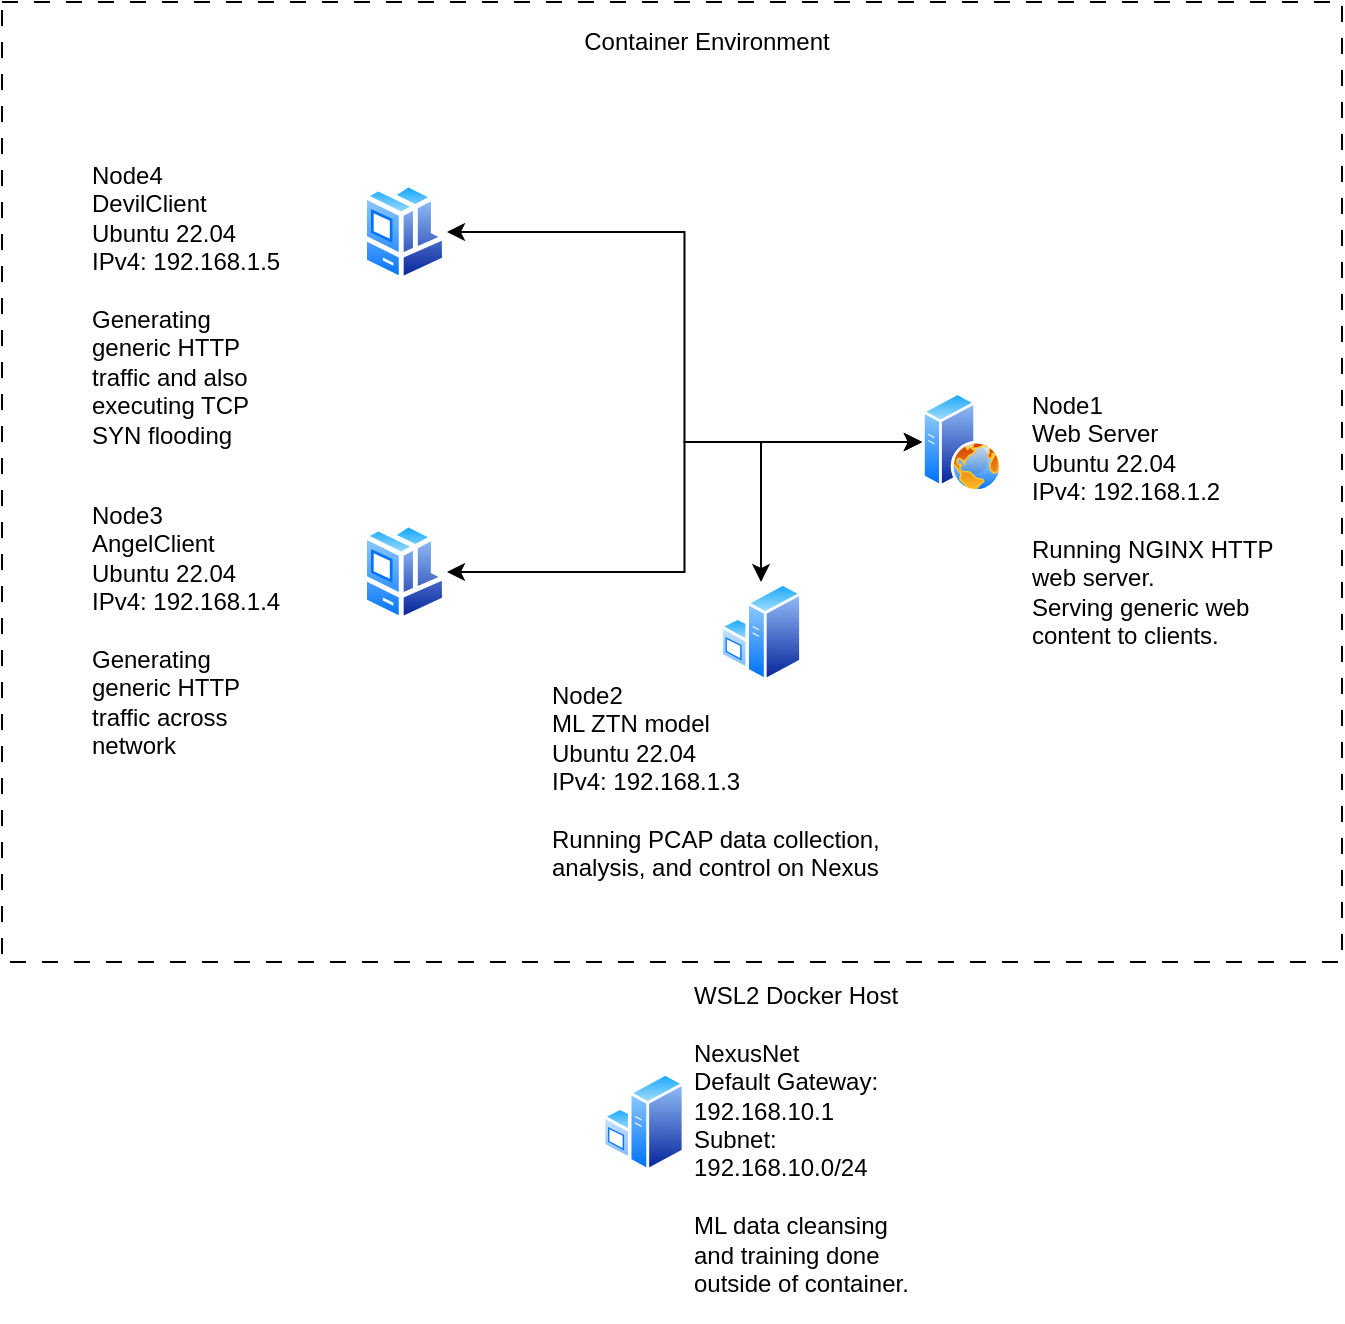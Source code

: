<mxfile version="22.0.8" type="device">
  <diagram name="Page-1" id="822b0af5-4adb-64df-f703-e8dfc1f81529">
    <mxGraphModel dx="1430" dy="815" grid="1" gridSize="10" guides="1" tooltips="1" connect="1" arrows="1" fold="1" page="1" pageScale="1" pageWidth="1100" pageHeight="850" background="none" math="0" shadow="0">
      <root>
        <mxCell id="0" />
        <mxCell id="1" parent="0" />
        <mxCell id="VQw3CZJDfxQdCvQLmljS-7" value="" style="rounded=0;whiteSpace=wrap;html=1;fillColor=none;dashed=1;dashPattern=8 8;" vertex="1" parent="1">
          <mxGeometry x="170" y="170" width="670" height="480" as="geometry" />
        </mxCell>
        <mxCell id="H9B1Eej2qxseTfaoOVpK-5" style="edgeStyle=orthogonalEdgeStyle;rounded=0;orthogonalLoop=1;jettySize=auto;html=1;exitX=1;exitY=0.5;exitDx=0;exitDy=0;entryX=0;entryY=0.5;entryDx=0;entryDy=0;startArrow=classic;startFill=1;" parent="1" source="H9B1Eej2qxseTfaoOVpK-2" target="H9B1Eej2qxseTfaoOVpK-8" edge="1">
          <mxGeometry relative="1" as="geometry">
            <mxPoint x="580" y="400" as="sourcePoint" />
            <mxPoint x="520" y="390" as="targetPoint" />
          </mxGeometry>
        </mxCell>
        <mxCell id="H9B1Eej2qxseTfaoOVpK-8" value="" style="image;aspect=fixed;perimeter=ellipsePerimeter;html=1;align=center;shadow=0;dashed=0;spacingTop=3;image=img/lib/active_directory/web_server.svg;" parent="1" vertex="1">
          <mxGeometry x="630" y="365" width="40" height="50" as="geometry" />
        </mxCell>
        <mxCell id="H9B1Eej2qxseTfaoOVpK-10" style="edgeStyle=orthogonalEdgeStyle;rounded=0;orthogonalLoop=1;jettySize=auto;html=1;entryX=0.5;entryY=0;entryDx=0;entryDy=0;startArrow=classic;startFill=1;exitX=0;exitY=0.5;exitDx=0;exitDy=0;" parent="1" target="VQw3CZJDfxQdCvQLmljS-4" edge="1" source="H9B1Eej2qxseTfaoOVpK-8">
          <mxGeometry relative="1" as="geometry">
            <mxPoint x="545" y="410" as="sourcePoint" />
            <mxPoint x="545" y="460" as="targetPoint" />
          </mxGeometry>
        </mxCell>
        <mxCell id="H9B1Eej2qxseTfaoOVpK-13" value="&lt;div&gt;Node2&lt;br&gt;&lt;/div&gt;&lt;div&gt;ML ZTN model&lt;br&gt;&lt;/div&gt;&lt;div&gt;Ubuntu 22.04&lt;br&gt;&lt;/div&gt;&lt;div&gt;IPv4: 192.168.1.3&lt;/div&gt;&lt;div&gt;&lt;br&gt;&lt;/div&gt;&lt;div&gt;Running PCAP data collection, analysis, and control on Nexus&lt;br&gt;&lt;/div&gt;" style="text;html=1;strokeColor=none;fillColor=none;spacing=5;spacingTop=-20;whiteSpace=wrap;overflow=hidden;rounded=0;" parent="1" vertex="1">
          <mxGeometry x="440" y="520" width="220" height="110" as="geometry" />
        </mxCell>
        <mxCell id="H9B1Eej2qxseTfaoOVpK-15" value="&lt;div&gt;Node1&lt;br&gt;&lt;/div&gt;&lt;div&gt;Web Server&lt;br&gt;&lt;/div&gt;&lt;div&gt;Ubuntu 22.04&lt;br&gt;&lt;/div&gt;&lt;div&gt;IPv4: 192.168.1.2&lt;/div&gt;&lt;div&gt;&lt;br&gt;&lt;/div&gt;&lt;div&gt;Running NGINX HTTP web server.&lt;br&gt;&lt;/div&gt;&lt;div&gt;Serving generic web content to clients.&lt;/div&gt;" style="text;html=1;strokeColor=none;fillColor=none;spacing=5;spacingTop=-20;whiteSpace=wrap;overflow=hidden;rounded=0;" parent="1" vertex="1">
          <mxGeometry x="680" y="375" width="130" height="125" as="geometry" />
        </mxCell>
        <mxCell id="0lBa1UhVxgN6G9Hg71VC-1" value="" style="group" parent="1" vertex="1" connectable="0">
          <mxGeometry x="210" y="430" width="182.5" height="160" as="geometry" />
        </mxCell>
        <mxCell id="H9B1Eej2qxseTfaoOVpK-2" value="" style="image;aspect=fixed;perimeter=ellipsePerimeter;html=1;align=center;shadow=0;dashed=0;spacingTop=3;image=img/lib/active_directory/workstation_client.svg;" parent="0lBa1UhVxgN6G9Hg71VC-1" vertex="1">
          <mxGeometry x="140" width="42.5" height="50" as="geometry" />
        </mxCell>
        <mxCell id="H9B1Eej2qxseTfaoOVpK-14" value="&lt;div&gt;Node3&lt;br&gt;&lt;/div&gt;&lt;div&gt;AngelClient&lt;/div&gt;&lt;div&gt;Ubuntu 22.04&lt;br&gt;&lt;/div&gt;&lt;div&gt;IPv4: 192.168.1.4&lt;/div&gt;&lt;div&gt;&lt;br&gt;&lt;/div&gt;&lt;div&gt;Generating generic HTTP traffic across network&lt;br&gt;&lt;/div&gt;" style="text;html=1;strokeColor=none;fillColor=none;spacing=5;spacingTop=-20;whiteSpace=wrap;overflow=hidden;rounded=0;" parent="0lBa1UhVxgN6G9Hg71VC-1" vertex="1">
          <mxGeometry width="110" height="160" as="geometry" />
        </mxCell>
        <mxCell id="0lBa1UhVxgN6G9Hg71VC-2" value="" style="group" parent="1" vertex="1" connectable="0">
          <mxGeometry x="210" y="260" width="182.5" height="135" as="geometry" />
        </mxCell>
        <mxCell id="0lBa1UhVxgN6G9Hg71VC-3" value="" style="image;aspect=fixed;perimeter=ellipsePerimeter;html=1;align=center;shadow=0;dashed=0;spacingTop=3;image=img/lib/active_directory/workstation_client.svg;" parent="0lBa1UhVxgN6G9Hg71VC-2" vertex="1">
          <mxGeometry x="140" width="42.5" height="50" as="geometry" />
        </mxCell>
        <mxCell id="0lBa1UhVxgN6G9Hg71VC-4" value="&lt;div&gt;Node4&lt;br&gt;&lt;/div&gt;&lt;div&gt;DevilClient&lt;br&gt;&lt;/div&gt;&lt;div&gt;Ubuntu 22.04&lt;br&gt;&lt;/div&gt;&lt;div&gt;IPv4: 192.168.1.5&lt;/div&gt;&lt;div&gt;&lt;br&gt;&lt;/div&gt;&lt;div&gt;Generating generic HTTP traffic and also executing TCP SYN flooding&lt;br&gt;&lt;/div&gt;" style="text;html=1;strokeColor=none;fillColor=none;spacing=5;spacingTop=-20;whiteSpace=wrap;overflow=hidden;rounded=0;" parent="0lBa1UhVxgN6G9Hg71VC-2" vertex="1">
          <mxGeometry width="110" height="135" as="geometry" />
        </mxCell>
        <mxCell id="0lBa1UhVxgN6G9Hg71VC-7" style="edgeStyle=orthogonalEdgeStyle;rounded=0;orthogonalLoop=1;jettySize=auto;html=1;exitX=1;exitY=0.5;exitDx=0;exitDy=0;entryX=0;entryY=0.5;entryDx=0;entryDy=0;startArrow=classic;startFill=1;" parent="1" source="0lBa1UhVxgN6G9Hg71VC-3" target="H9B1Eej2qxseTfaoOVpK-8" edge="1">
          <mxGeometry relative="1" as="geometry">
            <mxPoint x="402" y="450" as="sourcePoint" />
            <mxPoint x="520" y="390" as="targetPoint" />
          </mxGeometry>
        </mxCell>
        <mxCell id="VQw3CZJDfxQdCvQLmljS-4" value="" style="image;aspect=fixed;perimeter=ellipsePerimeter;html=1;align=center;shadow=0;dashed=0;spacingTop=3;image=img/lib/active_directory/windows_server.svg;" vertex="1" parent="1">
          <mxGeometry x="529" y="460" width="41" height="50" as="geometry" />
        </mxCell>
        <mxCell id="VQw3CZJDfxQdCvQLmljS-6" value="" style="group" vertex="1" connectable="0" parent="1">
          <mxGeometry x="470.25" y="670" width="160" height="160" as="geometry" />
        </mxCell>
        <mxCell id="H9B1Eej2qxseTfaoOVpK-12" value="&lt;div&gt;WSL2 Docker Host&lt;/div&gt;&lt;div&gt;&lt;br&gt;&lt;/div&gt;&lt;div&gt;NexusNet&lt;/div&gt;&lt;div&gt;Default Gateway: 192.168.10.1&lt;/div&gt;&lt;div&gt;Subnet: 192.168.10.0/24&lt;/div&gt;&lt;div&gt;&lt;br&gt;&lt;/div&gt;&lt;div&gt;ML data cleansing and training done outside of container.&lt;/div&gt;" style="text;html=1;strokeColor=none;fillColor=none;spacing=5;spacingTop=-20;whiteSpace=wrap;overflow=hidden;rounded=0;" parent="VQw3CZJDfxQdCvQLmljS-6" vertex="1">
          <mxGeometry x="41" width="119" height="160" as="geometry" />
        </mxCell>
        <mxCell id="VQw3CZJDfxQdCvQLmljS-3" value="" style="image;aspect=fixed;perimeter=ellipsePerimeter;html=1;align=center;shadow=0;dashed=0;spacingTop=3;image=img/lib/active_directory/windows_server.svg;" vertex="1" parent="VQw3CZJDfxQdCvQLmljS-6">
          <mxGeometry y="35" width="41" height="50" as="geometry" />
        </mxCell>
        <mxCell id="VQw3CZJDfxQdCvQLmljS-8" value="Container Environment" style="text;html=1;strokeColor=none;fillColor=none;align=center;verticalAlign=middle;whiteSpace=wrap;rounded=0;" vertex="1" parent="1">
          <mxGeometry x="440" y="180" width="165" height="20" as="geometry" />
        </mxCell>
      </root>
    </mxGraphModel>
  </diagram>
</mxfile>
